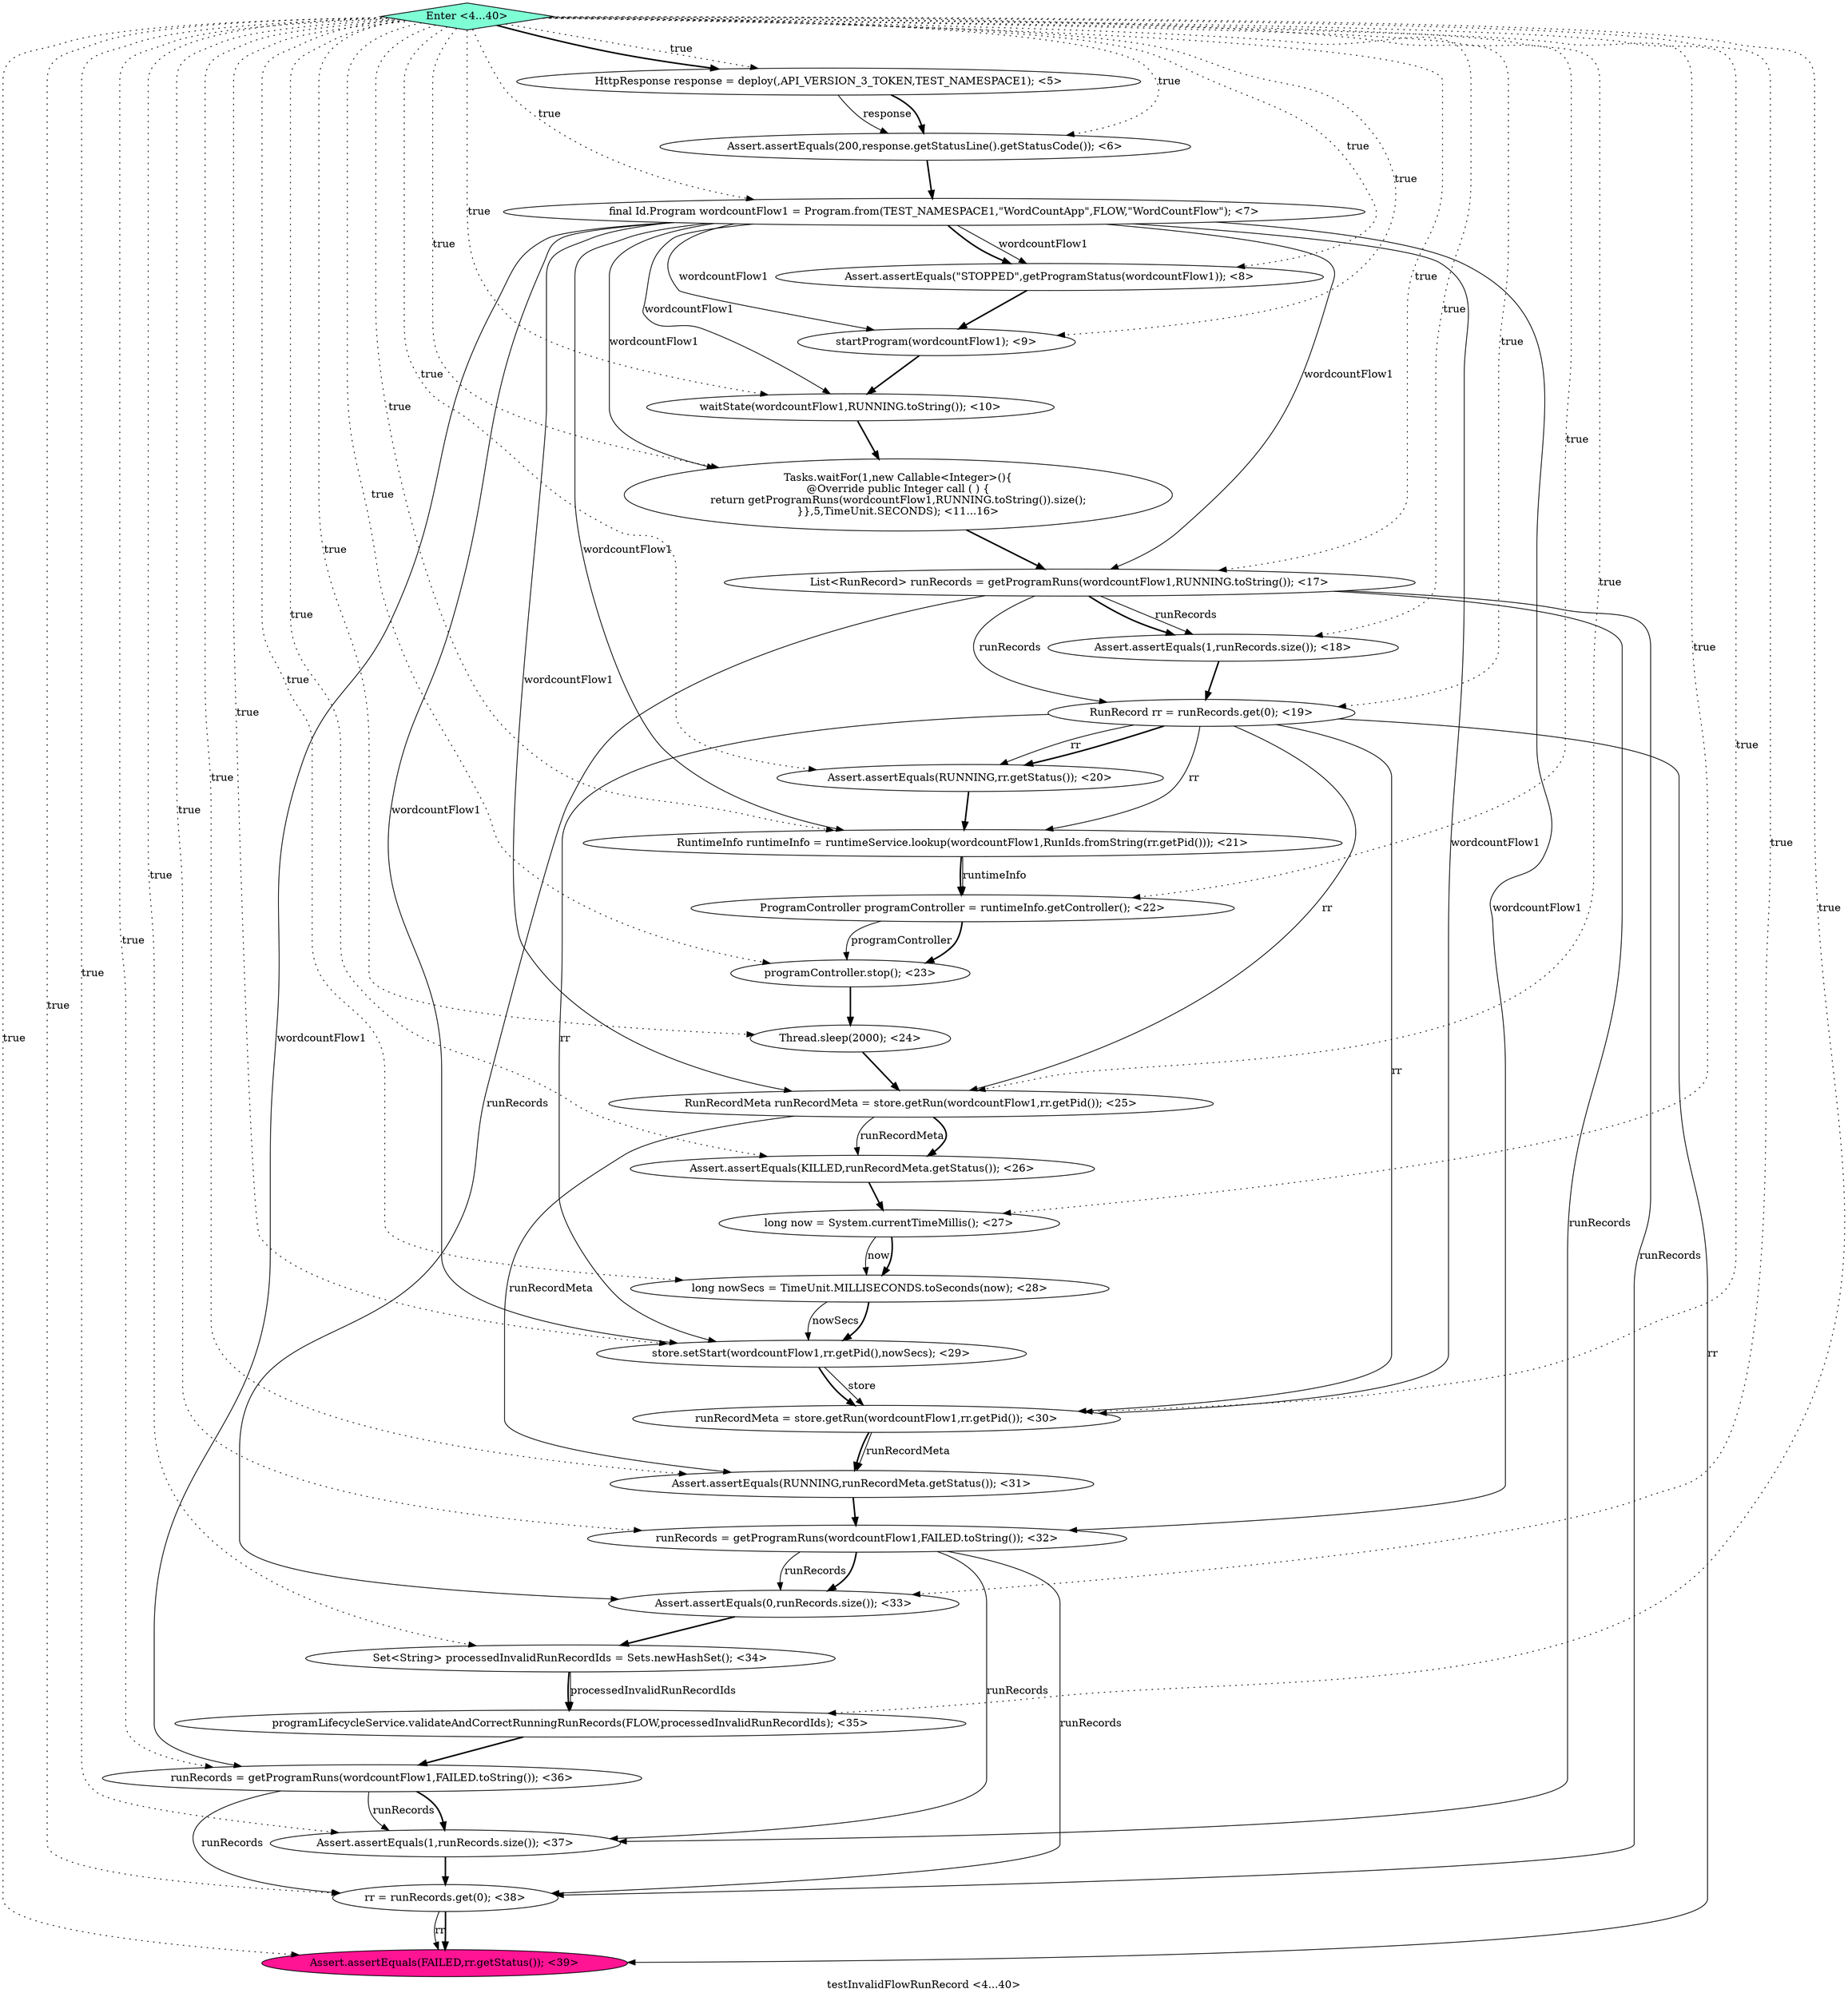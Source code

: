 digraph PDG {
label = "testInvalidFlowRunRecord <4...40>";
0.5 [style = filled, label = "waitState(wordcountFlow1,RUNNING.toString()); <10>", fillcolor = white, shape = ellipse];
0.9 [style = filled, label = "RunRecord rr = runRecords.get(0); <19>", fillcolor = white, shape = ellipse];
0.17 [style = filled, label = "long now = System.currentTimeMillis(); <27>", fillcolor = white, shape = ellipse];
0.25 [style = filled, label = "programLifecycleService.validateAndCorrectRunningRunRecords(FLOW,processedInvalidRunRecordIds); <35>", fillcolor = white, shape = ellipse];
0.20 [style = filled, label = "runRecordMeta = store.getRun(wordcountFlow1,rr.getPid()); <30>", fillcolor = white, shape = ellipse];
0.12 [style = filled, label = "ProgramController programController = runtimeInfo.getController(); <22>", fillcolor = white, shape = ellipse];
0.7 [style = filled, label = "List<RunRecord> runRecords = getProgramRuns(wordcountFlow1,RUNNING.toString()); <17>", fillcolor = white, shape = ellipse];
0.8 [style = filled, label = "Assert.assertEquals(1,runRecords.size()); <18>", fillcolor = white, shape = ellipse];
0.4 [style = filled, label = "startProgram(wordcountFlow1); <9>", fillcolor = white, shape = ellipse];
0.0 [style = filled, label = "HttpResponse response = deploy(,API_VERSION_3_TOKEN,TEST_NAMESPACE1); <5>", fillcolor = white, shape = ellipse];
0.14 [style = filled, label = "Thread.sleep(2000); <24>", fillcolor = white, shape = ellipse];
0.15 [style = filled, label = "RunRecordMeta runRecordMeta = store.getRun(wordcountFlow1,rr.getPid()); <25>", fillcolor = white, shape = ellipse];
0.13 [style = filled, label = "programController.stop(); <23>", fillcolor = white, shape = ellipse];
0.21 [style = filled, label = "Assert.assertEquals(RUNNING,runRecordMeta.getStatus()); <31>", fillcolor = white, shape = ellipse];
0.23 [style = filled, label = "Assert.assertEquals(0,runRecords.size()); <33>", fillcolor = white, shape = ellipse];
0.27 [style = filled, label = "Assert.assertEquals(1,runRecords.size()); <37>", fillcolor = white, shape = ellipse];
0.30 [style = filled, label = "Enter <4...40>", fillcolor = aquamarine, shape = diamond];
0.29 [style = filled, label = "Assert.assertEquals(FAILED,rr.getStatus()); <39>", fillcolor = deeppink, shape = ellipse];
0.19 [style = filled, label = "store.setStart(wordcountFlow1,rr.getPid(),nowSecs); <29>", fillcolor = white, shape = ellipse];
0.18 [style = filled, label = "long nowSecs = TimeUnit.MILLISECONDS.toSeconds(now); <28>", fillcolor = white, shape = ellipse];
0.3 [style = filled, label = "Assert.assertEquals(\"STOPPED\",getProgramStatus(wordcountFlow1)); <8>", fillcolor = white, shape = ellipse];
0.22 [style = filled, label = "runRecords = getProgramRuns(wordcountFlow1,FAILED.toString()); <32>", fillcolor = white, shape = ellipse];
0.10 [style = filled, label = "Assert.assertEquals(RUNNING,rr.getStatus()); <20>", fillcolor = white, shape = ellipse];
0.24 [style = filled, label = "Set<String> processedInvalidRunRecordIds = Sets.newHashSet(); <34>", fillcolor = white, shape = ellipse];
0.1 [style = filled, label = "Assert.assertEquals(200,response.getStatusLine().getStatusCode()); <6>", fillcolor = white, shape = ellipse];
0.11 [style = filled, label = "RuntimeInfo runtimeInfo = runtimeService.lookup(wordcountFlow1,RunIds.fromString(rr.getPid())); <21>", fillcolor = white, shape = ellipse];
0.6 [style = filled, label = "Tasks.waitFor(1,new Callable<Integer>(){
@Override public Integer call ( ) {
return getProgramRuns(wordcountFlow1,RUNNING.toString()).size();
}},5,TimeUnit.SECONDS); <11...16>", fillcolor = white, shape = ellipse];
0.26 [style = filled, label = "runRecords = getProgramRuns(wordcountFlow1,FAILED.toString()); <36>", fillcolor = white, shape = ellipse];
0.2 [style = filled, label = "final Id.Program wordcountFlow1 = Program.from(TEST_NAMESPACE1,\"WordCountApp\",FLOW,\"WordCountFlow\"); <7>", fillcolor = white, shape = ellipse];
0.16 [style = filled, label = "Assert.assertEquals(KILLED,runRecordMeta.getStatus()); <26>", fillcolor = white, shape = ellipse];
0.28 [style = filled, label = "rr = runRecords.get(0); <38>", fillcolor = white, shape = ellipse];
0.0 -> 0.1 [style = solid, label="response"];
0.0 -> 0.1 [style = bold, label=""];
0.1 -> 0.2 [style = bold, label=""];
0.2 -> 0.3 [style = solid, label="wordcountFlow1"];
0.2 -> 0.3 [style = bold, label=""];
0.2 -> 0.4 [style = solid, label="wordcountFlow1"];
0.2 -> 0.5 [style = solid, label="wordcountFlow1"];
0.2 -> 0.6 [style = solid, label="wordcountFlow1"];
0.2 -> 0.7 [style = solid, label="wordcountFlow1"];
0.2 -> 0.11 [style = solid, label="wordcountFlow1"];
0.2 -> 0.15 [style = solid, label="wordcountFlow1"];
0.2 -> 0.19 [style = solid, label="wordcountFlow1"];
0.2 -> 0.20 [style = solid, label="wordcountFlow1"];
0.2 -> 0.22 [style = solid, label="wordcountFlow1"];
0.2 -> 0.26 [style = solid, label="wordcountFlow1"];
0.3 -> 0.4 [style = bold, label=""];
0.4 -> 0.5 [style = bold, label=""];
0.5 -> 0.6 [style = bold, label=""];
0.6 -> 0.7 [style = bold, label=""];
0.7 -> 0.8 [style = solid, label="runRecords"];
0.7 -> 0.8 [style = bold, label=""];
0.7 -> 0.9 [style = solid, label="runRecords"];
0.7 -> 0.23 [style = solid, label="runRecords"];
0.7 -> 0.27 [style = solid, label="runRecords"];
0.7 -> 0.28 [style = solid, label="runRecords"];
0.8 -> 0.9 [style = bold, label=""];
0.9 -> 0.10 [style = solid, label="rr"];
0.9 -> 0.10 [style = bold, label=""];
0.9 -> 0.11 [style = solid, label="rr"];
0.9 -> 0.15 [style = solid, label="rr"];
0.9 -> 0.19 [style = solid, label="rr"];
0.9 -> 0.20 [style = solid, label="rr"];
0.9 -> 0.29 [style = solid, label="rr"];
0.10 -> 0.11 [style = bold, label=""];
0.11 -> 0.12 [style = solid, label="runtimeInfo"];
0.11 -> 0.12 [style = bold, label=""];
0.12 -> 0.13 [style = solid, label="programController"];
0.12 -> 0.13 [style = bold, label=""];
0.13 -> 0.14 [style = bold, label=""];
0.14 -> 0.15 [style = bold, label=""];
0.15 -> 0.16 [style = solid, label="runRecordMeta"];
0.15 -> 0.16 [style = bold, label=""];
0.15 -> 0.21 [style = solid, label="runRecordMeta"];
0.16 -> 0.17 [style = bold, label=""];
0.17 -> 0.18 [style = solid, label="now"];
0.17 -> 0.18 [style = bold, label=""];
0.18 -> 0.19 [style = solid, label="nowSecs"];
0.18 -> 0.19 [style = bold, label=""];
0.19 -> 0.20 [style = solid, label="store"];
0.19 -> 0.20 [style = bold, label=""];
0.20 -> 0.21 [style = solid, label="runRecordMeta"];
0.20 -> 0.21 [style = bold, label=""];
0.21 -> 0.22 [style = bold, label=""];
0.22 -> 0.23 [style = solid, label="runRecords"];
0.22 -> 0.23 [style = bold, label=""];
0.22 -> 0.27 [style = solid, label="runRecords"];
0.22 -> 0.28 [style = solid, label="runRecords"];
0.23 -> 0.24 [style = bold, label=""];
0.24 -> 0.25 [style = solid, label="processedInvalidRunRecordIds"];
0.24 -> 0.25 [style = bold, label=""];
0.25 -> 0.26 [style = bold, label=""];
0.26 -> 0.27 [style = solid, label="runRecords"];
0.26 -> 0.27 [style = bold, label=""];
0.26 -> 0.28 [style = solid, label="runRecords"];
0.27 -> 0.28 [style = bold, label=""];
0.28 -> 0.29 [style = solid, label="rr"];
0.28 -> 0.29 [style = bold, label=""];
0.30 -> 0.0 [style = dotted, label="true"];
0.30 -> 0.0 [style = bold, label=""];
0.30 -> 0.1 [style = dotted, label="true"];
0.30 -> 0.2 [style = dotted, label="true"];
0.30 -> 0.3 [style = dotted, label="true"];
0.30 -> 0.4 [style = dotted, label="true"];
0.30 -> 0.5 [style = dotted, label="true"];
0.30 -> 0.6 [style = dotted, label="true"];
0.30 -> 0.7 [style = dotted, label="true"];
0.30 -> 0.8 [style = dotted, label="true"];
0.30 -> 0.9 [style = dotted, label="true"];
0.30 -> 0.10 [style = dotted, label="true"];
0.30 -> 0.11 [style = dotted, label="true"];
0.30 -> 0.12 [style = dotted, label="true"];
0.30 -> 0.13 [style = dotted, label="true"];
0.30 -> 0.14 [style = dotted, label="true"];
0.30 -> 0.15 [style = dotted, label="true"];
0.30 -> 0.16 [style = dotted, label="true"];
0.30 -> 0.17 [style = dotted, label="true"];
0.30 -> 0.18 [style = dotted, label="true"];
0.30 -> 0.19 [style = dotted, label="true"];
0.30 -> 0.20 [style = dotted, label="true"];
0.30 -> 0.21 [style = dotted, label="true"];
0.30 -> 0.22 [style = dotted, label="true"];
0.30 -> 0.23 [style = dotted, label="true"];
0.30 -> 0.24 [style = dotted, label="true"];
0.30 -> 0.25 [style = dotted, label="true"];
0.30 -> 0.26 [style = dotted, label="true"];
0.30 -> 0.27 [style = dotted, label="true"];
0.30 -> 0.28 [style = dotted, label="true"];
0.30 -> 0.29 [style = dotted, label="true"];
}
